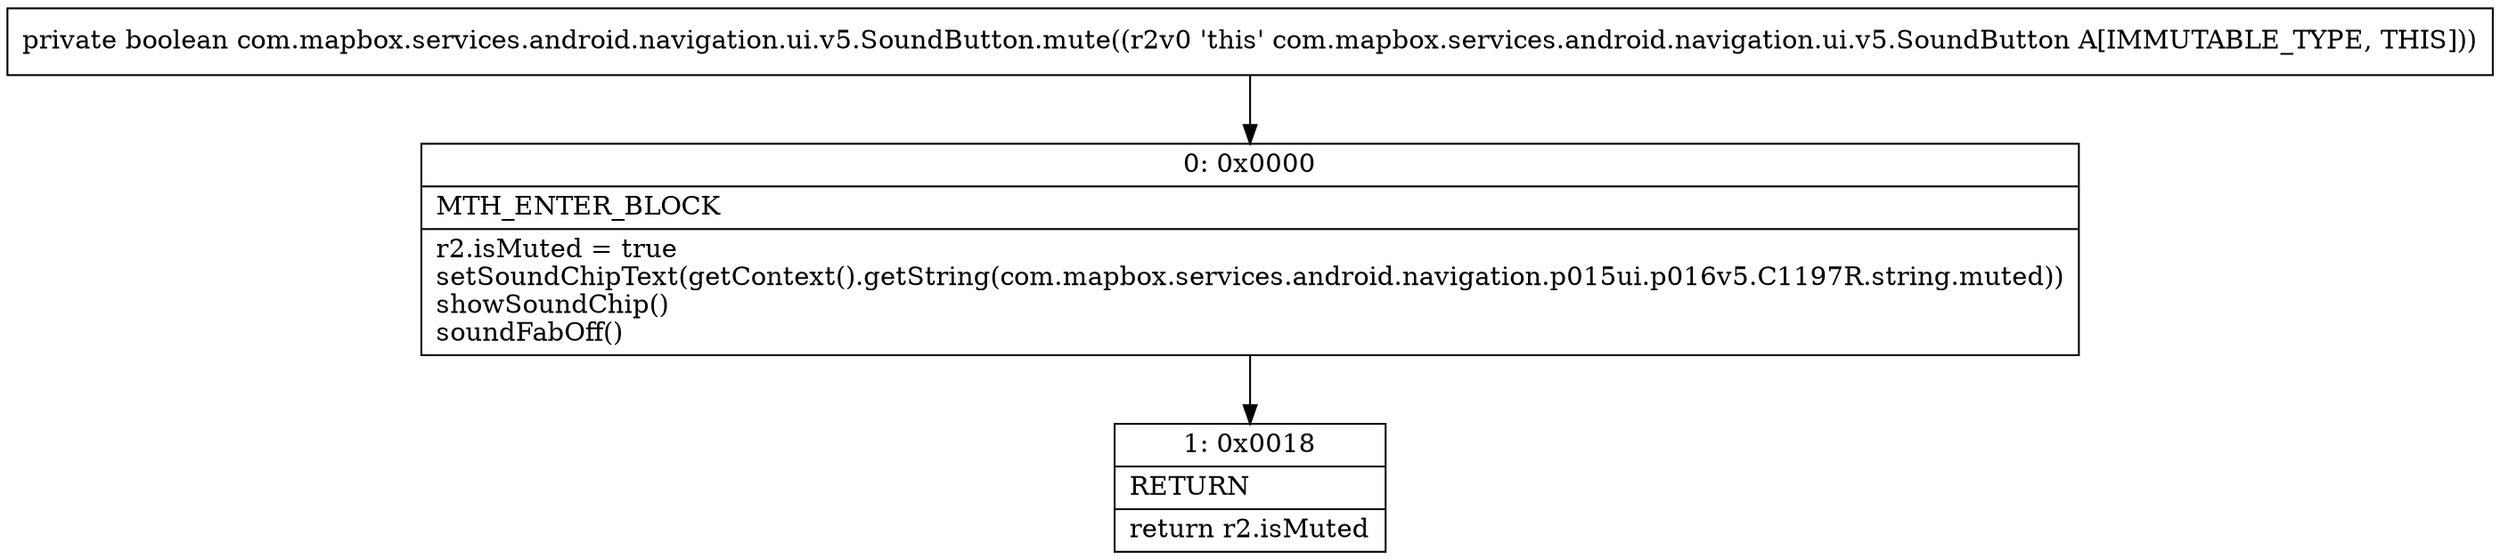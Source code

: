 digraph "CFG forcom.mapbox.services.android.navigation.ui.v5.SoundButton.mute()Z" {
Node_0 [shape=record,label="{0\:\ 0x0000|MTH_ENTER_BLOCK\l|r2.isMuted = true\lsetSoundChipText(getContext().getString(com.mapbox.services.android.navigation.p015ui.p016v5.C1197R.string.muted))\lshowSoundChip()\lsoundFabOff()\l}"];
Node_1 [shape=record,label="{1\:\ 0x0018|RETURN\l|return r2.isMuted\l}"];
MethodNode[shape=record,label="{private boolean com.mapbox.services.android.navigation.ui.v5.SoundButton.mute((r2v0 'this' com.mapbox.services.android.navigation.ui.v5.SoundButton A[IMMUTABLE_TYPE, THIS])) }"];
MethodNode -> Node_0;
Node_0 -> Node_1;
}

